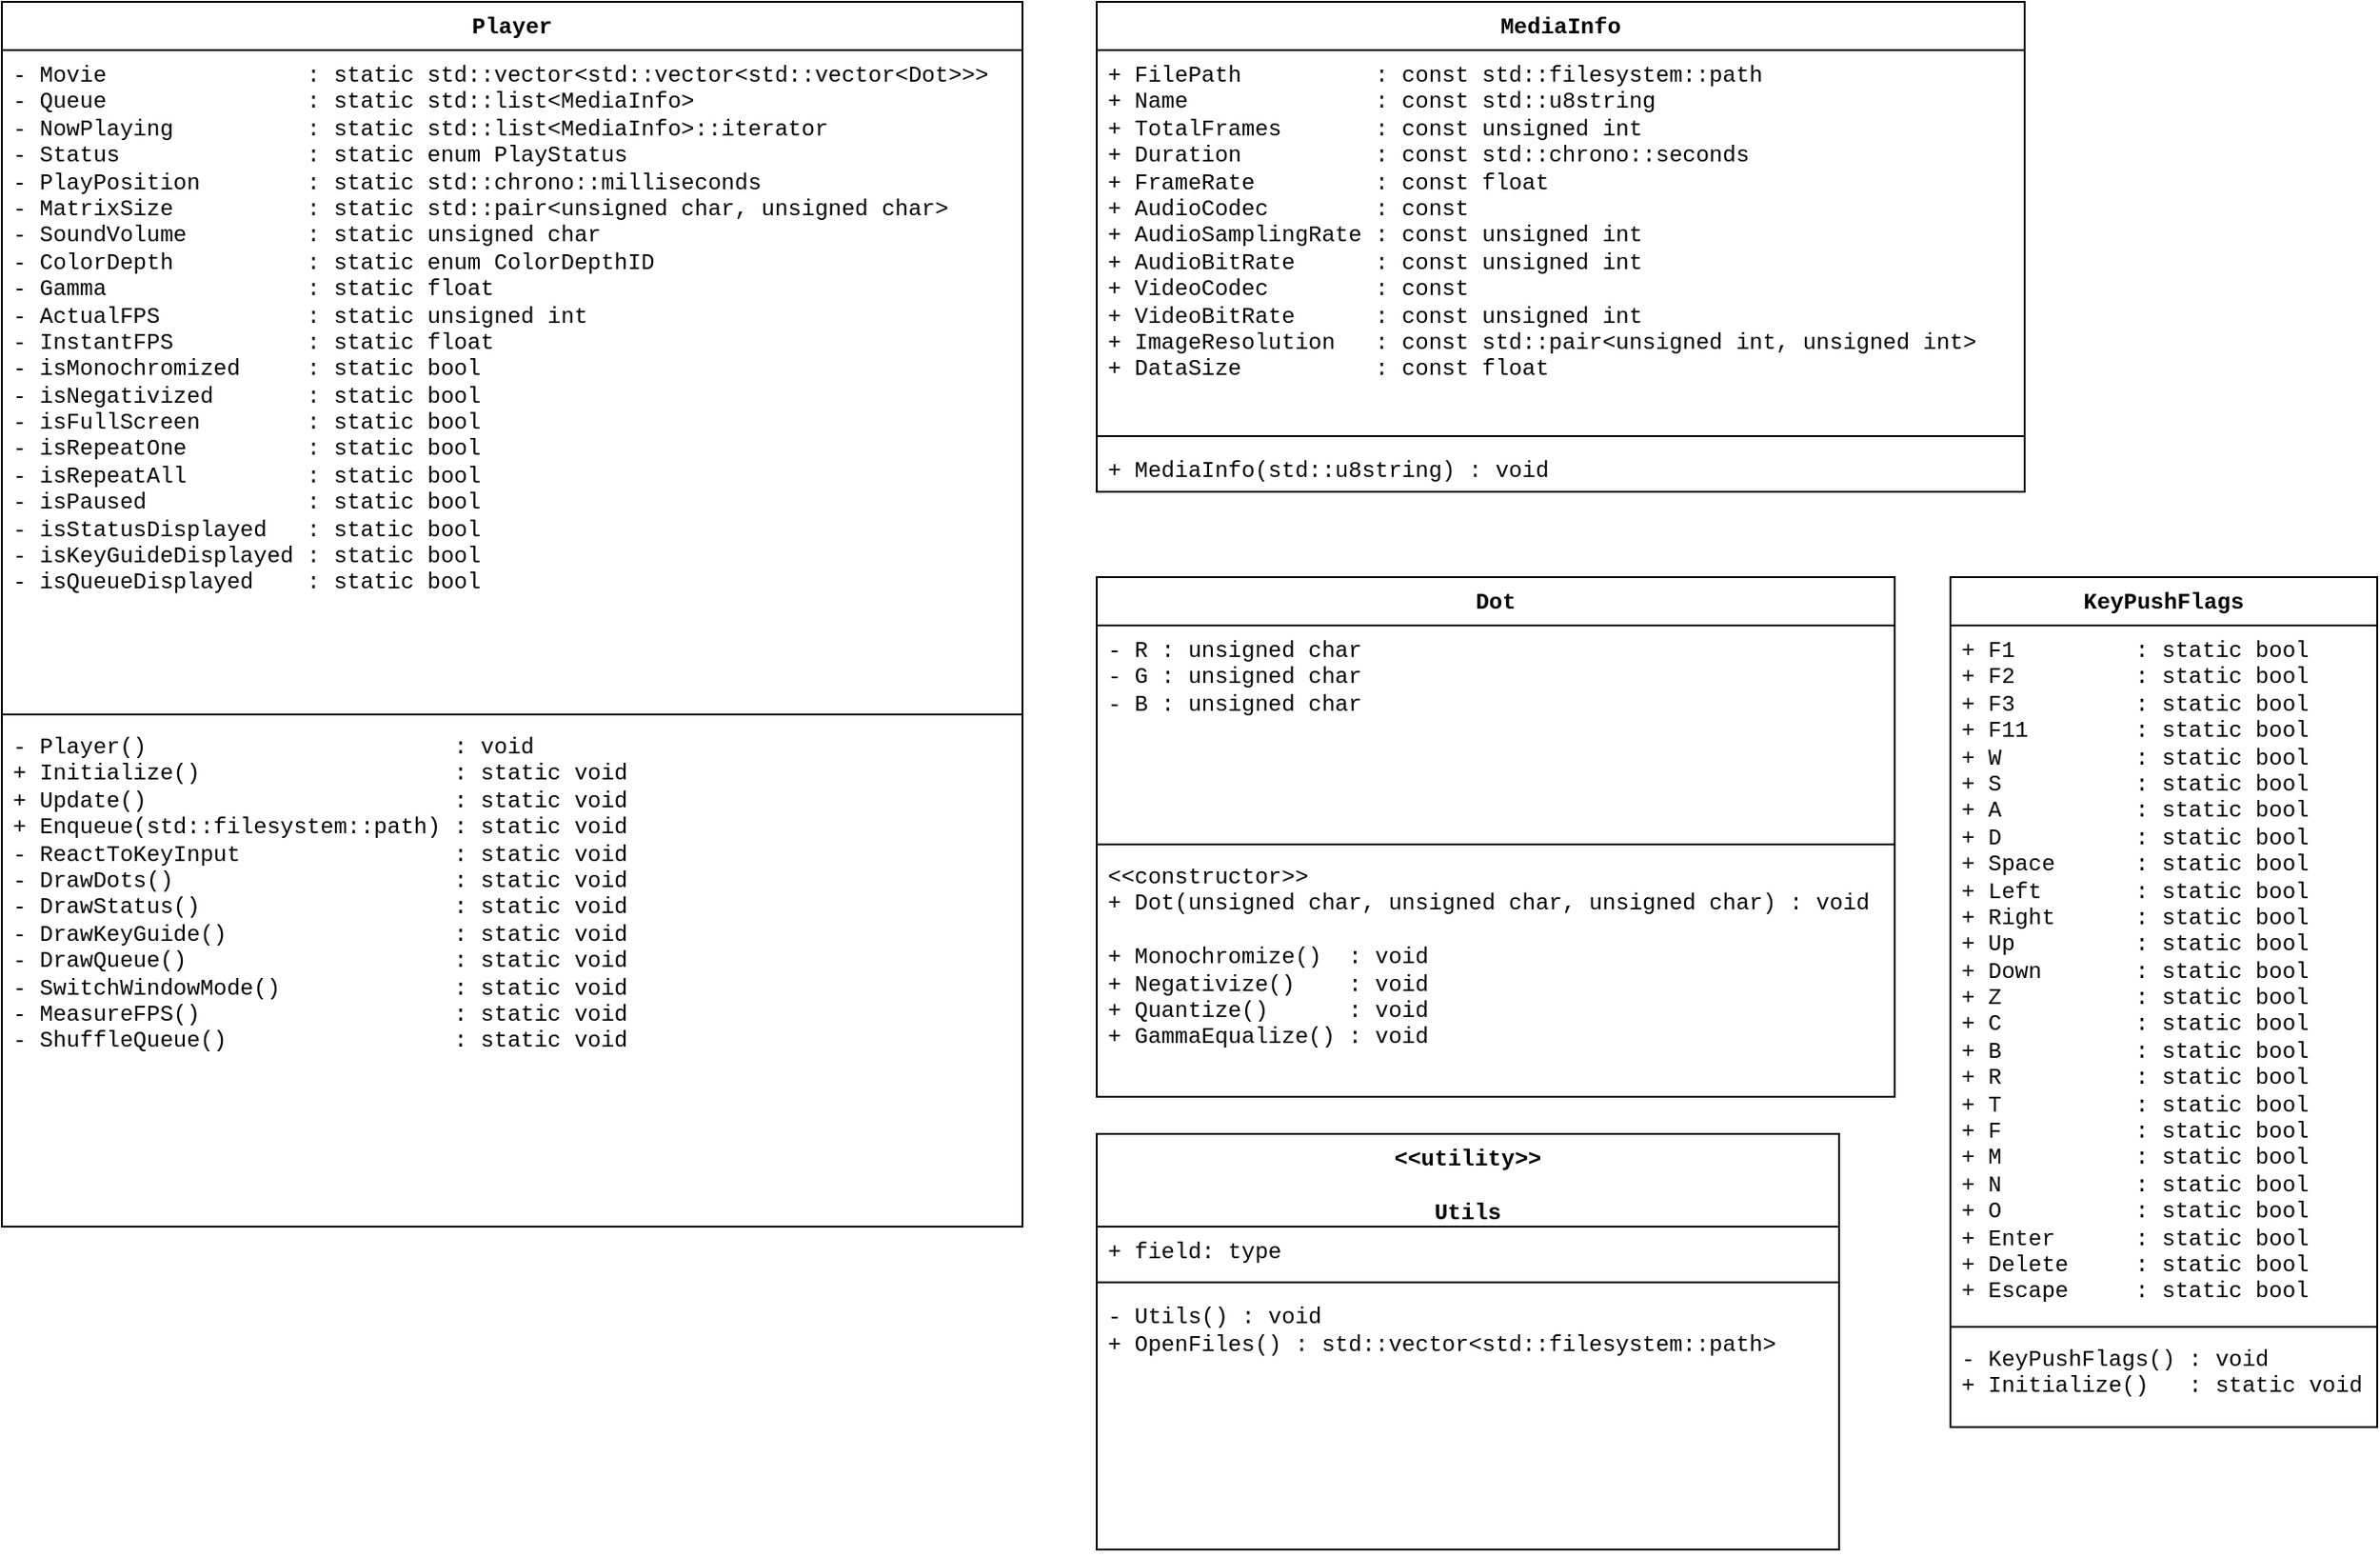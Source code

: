 <mxfile version="21.5.1" type="device">
  <diagram name="ページ1" id="RuYHagftPxLtHA9Mro0g">
    <mxGraphModel dx="1418" dy="828" grid="1" gridSize="10" guides="1" tooltips="1" connect="1" arrows="1" fold="1" page="1" pageScale="1" pageWidth="827" pageHeight="1169" math="0" shadow="0">
      <root>
        <mxCell id="0" />
        <mxCell id="1" parent="0" />
        <mxCell id="6kSdBfVFSFCKMOsitOe4-5" value="Player" style="swimlane;fontStyle=1;align=center;verticalAlign=top;childLayout=stackLayout;horizontal=1;startSize=26;horizontalStack=0;resizeParent=1;resizeParentMax=0;resizeLast=0;collapsible=1;marginBottom=0;whiteSpace=wrap;html=1;fontFamily=Courier New;" parent="1" vertex="1">
          <mxGeometry x="20" y="30" width="550" height="660" as="geometry" />
        </mxCell>
        <mxCell id="6kSdBfVFSFCKMOsitOe4-6" value="- Movie&amp;nbsp; &amp;nbsp; &amp;nbsp; &amp;nbsp; &amp;nbsp; &amp;nbsp; &amp;nbsp; &amp;nbsp;: static std::vector&amp;lt;std::vector&amp;lt;std::vector&amp;lt;Dot&amp;gt;&amp;gt;&amp;gt;&lt;br&gt;- Queue&amp;nbsp; &amp;nbsp; &amp;nbsp; &amp;nbsp; &amp;nbsp; &amp;nbsp; &amp;nbsp; &amp;nbsp;: static std::list&amp;lt;MediaInfo&amp;gt;&lt;br&gt;- NowPlaying&amp;nbsp; &amp;nbsp; &amp;nbsp; &amp;nbsp; &amp;nbsp; : static std::list&amp;lt;MediaInfo&amp;gt;::iterator&lt;br&gt;- Status&amp;nbsp; &amp;nbsp; &amp;nbsp; &amp;nbsp; &amp;nbsp; &amp;nbsp; &amp;nbsp; : static enum PlayStatus&lt;br&gt;- PlayPosition&amp;nbsp; &amp;nbsp; &amp;nbsp; &amp;nbsp; : static std::chrono::milliseconds&lt;br&gt;- MatrixSize&amp;nbsp; &amp;nbsp; &amp;nbsp; &amp;nbsp; &amp;nbsp; : static std::pair&amp;lt;unsigned char, unsigned char&amp;gt;&lt;br&gt;- SoundVolume&amp;nbsp; &amp;nbsp; &amp;nbsp; &amp;nbsp; &amp;nbsp;: static unsigned char&lt;br&gt;- ColorDepth&amp;nbsp; &amp;nbsp; &amp;nbsp; &amp;nbsp; &amp;nbsp; : static enum ColorDepthID&lt;br&gt;- Gamma&amp;nbsp; &amp;nbsp; &amp;nbsp; &amp;nbsp; &amp;nbsp; &amp;nbsp; &amp;nbsp; &amp;nbsp;: static float&lt;br&gt;- ActualFPS&amp;nbsp; &amp;nbsp; &amp;nbsp; &amp;nbsp; &amp;nbsp; &amp;nbsp;: static unsigned int&lt;br&gt;- InstantFPS&amp;nbsp; &amp;nbsp; &amp;nbsp; &amp;nbsp; &amp;nbsp; : static float&lt;br&gt;- isMonochromized&amp;nbsp; &amp;nbsp; &amp;nbsp;: static bool&lt;br&gt;- isNegativized&amp;nbsp; &amp;nbsp; &amp;nbsp; &amp;nbsp;: static bool&lt;br&gt;- isFullScreen&amp;nbsp; &amp;nbsp; &amp;nbsp; &amp;nbsp; : static bool&lt;br&gt;- isRepeatOne&amp;nbsp; &amp;nbsp; &amp;nbsp; &amp;nbsp; &amp;nbsp;: static bool&lt;br&gt;- isRepeatAll&amp;nbsp; &amp;nbsp; &amp;nbsp; &amp;nbsp; &amp;nbsp;: static bool&lt;br&gt;- isPaused&amp;nbsp; &amp;nbsp; &amp;nbsp; &amp;nbsp; &amp;nbsp; &amp;nbsp; : static bool&lt;br&gt;- isStatusDisplayed&amp;nbsp; &amp;nbsp;: static bool&lt;br&gt;- isKeyGuideDisplayed : static bool&lt;br&gt;- isQueueDisplayed&amp;nbsp; &amp;nbsp; : static bool" style="text;strokeColor=none;fillColor=none;align=left;verticalAlign=top;spacingLeft=4;spacingRight=4;overflow=hidden;rotatable=0;points=[[0,0.5],[1,0.5]];portConstraint=eastwest;whiteSpace=wrap;html=1;fontFamily=Courier New;" parent="6kSdBfVFSFCKMOsitOe4-5" vertex="1">
          <mxGeometry y="26" width="550" height="354" as="geometry" />
        </mxCell>
        <mxCell id="6kSdBfVFSFCKMOsitOe4-7" value="" style="line;strokeWidth=1;fillColor=none;align=left;verticalAlign=middle;spacingTop=-1;spacingLeft=3;spacingRight=3;rotatable=0;labelPosition=right;points=[];portConstraint=eastwest;strokeColor=inherit;fontFamily=Courier New;" parent="6kSdBfVFSFCKMOsitOe4-5" vertex="1">
          <mxGeometry y="380" width="550" height="8" as="geometry" />
        </mxCell>
        <mxCell id="6kSdBfVFSFCKMOsitOe4-8" value="- Player()&amp;nbsp; &amp;nbsp; &amp;nbsp; &amp;nbsp; &amp;nbsp; &amp;nbsp; &amp;nbsp; &amp;nbsp; &amp;nbsp; &amp;nbsp; &amp;nbsp; &amp;nbsp;: void&lt;br&gt;+ Initialize()&amp;nbsp; &amp;nbsp; &amp;nbsp; &amp;nbsp; &amp;nbsp; &amp;nbsp; &amp;nbsp; &amp;nbsp; &amp;nbsp; &amp;nbsp;: static void&lt;br&gt;+ Update()&amp;nbsp; &amp;nbsp; &amp;nbsp; &amp;nbsp; &amp;nbsp; &amp;nbsp; &amp;nbsp; &amp;nbsp; &amp;nbsp; &amp;nbsp; &amp;nbsp; &amp;nbsp;: static void&lt;br&gt;+ Enqueue(std::filesystem::path) : static void&lt;br&gt;- ReactToKeyInput&amp;nbsp; &amp;nbsp; &amp;nbsp; &amp;nbsp; &amp;nbsp; &amp;nbsp; &amp;nbsp; &amp;nbsp; : static void&lt;br&gt;- DrawDots()&amp;nbsp; &amp;nbsp; &amp;nbsp; &amp;nbsp; &amp;nbsp; &amp;nbsp; &amp;nbsp; &amp;nbsp; &amp;nbsp; &amp;nbsp; &amp;nbsp;: static void&lt;br&gt;- DrawStatus()&amp;nbsp; &amp;nbsp; &amp;nbsp; &amp;nbsp; &amp;nbsp; &amp;nbsp; &amp;nbsp; &amp;nbsp; &amp;nbsp; &amp;nbsp;: static void&lt;br&gt;- DrawKeyGuide()&amp;nbsp; &amp;nbsp; &amp;nbsp; &amp;nbsp; &amp;nbsp; &amp;nbsp; &amp;nbsp; &amp;nbsp; &amp;nbsp;: static void&lt;br&gt;- DrawQueue()&amp;nbsp; &amp;nbsp; &amp;nbsp; &amp;nbsp; &amp;nbsp; &amp;nbsp; &amp;nbsp; &amp;nbsp; &amp;nbsp; &amp;nbsp; : static void&lt;br&gt;- SwitchWindowMode()&amp;nbsp; &amp;nbsp; &amp;nbsp; &amp;nbsp; &amp;nbsp; &amp;nbsp; &amp;nbsp;: static void&lt;br&gt;- MeasureFPS()&amp;nbsp; &amp;nbsp; &amp;nbsp; &amp;nbsp; &amp;nbsp; &amp;nbsp; &amp;nbsp; &amp;nbsp; &amp;nbsp; &amp;nbsp;: static void&lt;br&gt;- ShuffleQueue()&amp;nbsp; &amp;nbsp; &amp;nbsp; &amp;nbsp; &amp;nbsp; &amp;nbsp; &amp;nbsp; &amp;nbsp; &amp;nbsp;: static void" style="text;strokeColor=none;fillColor=none;align=left;verticalAlign=top;spacingLeft=4;spacingRight=4;overflow=hidden;rotatable=0;points=[[0,0.5],[1,0.5]];portConstraint=eastwest;whiteSpace=wrap;html=1;fontFamily=Courier New;" parent="6kSdBfVFSFCKMOsitOe4-5" vertex="1">
          <mxGeometry y="388" width="550" height="272" as="geometry" />
        </mxCell>
        <mxCell id="6kSdBfVFSFCKMOsitOe4-13" value="Dot" style="swimlane;fontStyle=1;align=center;verticalAlign=top;childLayout=stackLayout;horizontal=1;startSize=26;horizontalStack=0;resizeParent=1;resizeParentMax=0;resizeLast=0;collapsible=1;marginBottom=0;whiteSpace=wrap;html=1;fontFamily=Courier New;" parent="1" vertex="1">
          <mxGeometry x="610" y="340" width="430" height="280" as="geometry" />
        </mxCell>
        <mxCell id="6kSdBfVFSFCKMOsitOe4-14" value="- R : unsigned char&lt;br&gt;- G : unsigned char&lt;br&gt;- B : unsigned char" style="text;strokeColor=none;fillColor=none;align=left;verticalAlign=top;spacingLeft=4;spacingRight=4;overflow=hidden;rotatable=0;points=[[0,0.5],[1,0.5]];portConstraint=eastwest;whiteSpace=wrap;html=1;fontFamily=Courier New;" parent="6kSdBfVFSFCKMOsitOe4-13" vertex="1">
          <mxGeometry y="26" width="430" height="114" as="geometry" />
        </mxCell>
        <mxCell id="6kSdBfVFSFCKMOsitOe4-15" value="" style="line;strokeWidth=1;fillColor=none;align=left;verticalAlign=middle;spacingTop=-1;spacingLeft=3;spacingRight=3;rotatable=0;labelPosition=right;points=[];portConstraint=eastwest;strokeColor=inherit;fontFamily=Courier New;" parent="6kSdBfVFSFCKMOsitOe4-13" vertex="1">
          <mxGeometry y="140" width="430" height="8" as="geometry" />
        </mxCell>
        <mxCell id="6kSdBfVFSFCKMOsitOe4-16" value="&amp;lt;&amp;lt;constructor&amp;gt;&amp;gt;&lt;br&gt;+ Dot(unsigned char, unsigned char, unsigned char) : void&lt;br&gt;&lt;br&gt;+ Monochromize()&amp;nbsp; : void&lt;br&gt;+ Negativize()&amp;nbsp; &amp;nbsp; : void&lt;br&gt;+ Quantize()&amp;nbsp; &amp;nbsp; &amp;nbsp; : void&lt;br&gt;+ GammaEqualize() : void" style="text;strokeColor=none;fillColor=none;align=left;verticalAlign=top;spacingLeft=4;spacingRight=4;overflow=hidden;rotatable=0;points=[[0,0.5],[1,0.5]];portConstraint=eastwest;whiteSpace=wrap;html=1;fontFamily=Courier New;" parent="6kSdBfVFSFCKMOsitOe4-13" vertex="1">
          <mxGeometry y="148" width="430" height="132" as="geometry" />
        </mxCell>
        <mxCell id="6kSdBfVFSFCKMOsitOe4-25" value="KeyPushFlags" style="swimlane;fontStyle=1;align=center;verticalAlign=top;childLayout=stackLayout;horizontal=1;startSize=26;horizontalStack=0;resizeParent=1;resizeParentMax=0;resizeLast=0;collapsible=1;marginBottom=0;whiteSpace=wrap;html=1;fontFamily=Courier New;" parent="1" vertex="1">
          <mxGeometry x="1070" y="340" width="230" height="458" as="geometry" />
        </mxCell>
        <mxCell id="6kSdBfVFSFCKMOsitOe4-26" value="+ F1&amp;nbsp; &amp;nbsp; &amp;nbsp; &amp;nbsp; &amp;nbsp;: static bool&lt;br&gt;+ F2&amp;nbsp; &amp;nbsp; &amp;nbsp; &amp;nbsp; &amp;nbsp;: static bool&lt;br&gt;+ F3&amp;nbsp; &amp;nbsp; &amp;nbsp; &amp;nbsp; &amp;nbsp;: static bool&lt;br&gt;+ F11&amp;nbsp; &amp;nbsp; &amp;nbsp; &amp;nbsp; : static bool&lt;br&gt;+ W&amp;nbsp; &amp;nbsp; &amp;nbsp; &amp;nbsp; &amp;nbsp; : static bool&lt;br&gt;+ S&amp;nbsp; &amp;nbsp; &amp;nbsp; &amp;nbsp; &amp;nbsp; : static bool&lt;br&gt;+ A&amp;nbsp; &amp;nbsp; &amp;nbsp; &amp;nbsp; &amp;nbsp; : static bool&lt;br&gt;+ D&amp;nbsp; &amp;nbsp; &amp;nbsp; &amp;nbsp; &amp;nbsp; : static bool&lt;br&gt;+ Space&amp;nbsp; &amp;nbsp; &amp;nbsp; : static bool&lt;br&gt;+ Left&amp;nbsp; &amp;nbsp; &amp;nbsp; &amp;nbsp;: static bool&lt;br&gt;+ Right&amp;nbsp; &amp;nbsp; &amp;nbsp; : static bool&lt;br&gt;+ Up&amp;nbsp; &amp;nbsp; &amp;nbsp; &amp;nbsp; &amp;nbsp;: static bool&lt;br&gt;+ Down&amp;nbsp; &amp;nbsp; &amp;nbsp; &amp;nbsp;: static bool&lt;br&gt;+ Z&amp;nbsp; &amp;nbsp; &amp;nbsp; &amp;nbsp; &amp;nbsp; : static bool&lt;br&gt;+ C&amp;nbsp; &amp;nbsp; &amp;nbsp; &amp;nbsp;&amp;nbsp; &amp;nbsp;: static bool&lt;br&gt;+ B&amp;nbsp; &amp;nbsp; &amp;nbsp; &amp;nbsp; &amp;nbsp; : static bool&lt;br&gt;+ R&amp;nbsp; &amp;nbsp; &amp;nbsp; &amp;nbsp; &amp;nbsp; : static bool&lt;br&gt;+ T&amp;nbsp; &amp;nbsp; &amp;nbsp; &amp;nbsp; &amp;nbsp; : static bool&amp;nbsp;&lt;br&gt;+ F&amp;nbsp; &amp;nbsp; &amp;nbsp; &amp;nbsp; &amp;nbsp; : static bool&lt;br&gt;+ M&amp;nbsp; &amp;nbsp; &amp;nbsp; &amp;nbsp; &amp;nbsp; : static bool&lt;br&gt;+ N&amp;nbsp; &amp;nbsp; &amp;nbsp; &amp;nbsp; &amp;nbsp; : static bool&lt;br&gt;+ O&amp;nbsp; &amp;nbsp; &amp;nbsp; &amp;nbsp; &amp;nbsp; : static bool&lt;br&gt;+ Enter&amp;nbsp; &amp;nbsp; &amp;nbsp; : static bool&lt;br&gt;+ Delete&amp;nbsp; &amp;nbsp; &amp;nbsp;: static bool&lt;br&gt;+ Escape&amp;nbsp; &amp;nbsp; &amp;nbsp;: static bool" style="text;strokeColor=none;fillColor=none;align=left;verticalAlign=top;spacingLeft=4;spacingRight=4;overflow=hidden;rotatable=0;points=[[0,0.5],[1,0.5]];portConstraint=eastwest;whiteSpace=wrap;html=1;fontFamily=Courier New;" parent="6kSdBfVFSFCKMOsitOe4-25" vertex="1">
          <mxGeometry y="26" width="230" height="374" as="geometry" />
        </mxCell>
        <mxCell id="6kSdBfVFSFCKMOsitOe4-27" value="" style="line;strokeWidth=1;fillColor=none;align=left;verticalAlign=middle;spacingTop=-1;spacingLeft=3;spacingRight=3;rotatable=0;labelPosition=right;points=[];portConstraint=eastwest;strokeColor=inherit;fontFamily=Courier New;" parent="6kSdBfVFSFCKMOsitOe4-25" vertex="1">
          <mxGeometry y="400" width="230" height="8" as="geometry" />
        </mxCell>
        <mxCell id="6kSdBfVFSFCKMOsitOe4-28" value="- KeyPushFlags() : void&lt;br&gt;+ Initialize()&amp;nbsp; &amp;nbsp;: static void" style="text;strokeColor=none;fillColor=none;align=left;verticalAlign=top;spacingLeft=4;spacingRight=4;overflow=hidden;rotatable=0;points=[[0,0.5],[1,0.5]];portConstraint=eastwest;whiteSpace=wrap;html=1;fontFamily=Courier New;" parent="6kSdBfVFSFCKMOsitOe4-25" vertex="1">
          <mxGeometry y="408" width="230" height="50" as="geometry" />
        </mxCell>
        <mxCell id="6kSdBfVFSFCKMOsitOe4-30" value="MediaInfo" style="swimlane;fontStyle=1;align=center;verticalAlign=top;childLayout=stackLayout;horizontal=1;startSize=26;horizontalStack=0;resizeParent=1;resizeParentMax=0;resizeLast=0;collapsible=1;marginBottom=0;whiteSpace=wrap;html=1;fontFamily=Courier New;" parent="1" vertex="1">
          <mxGeometry x="610" y="30" width="500" height="264" as="geometry" />
        </mxCell>
        <mxCell id="6kSdBfVFSFCKMOsitOe4-31" value="&lt;font&gt;+ FilePath&amp;nbsp; &amp;nbsp; &amp;nbsp; &amp;nbsp; &amp;nbsp; : const std::filesystem::path&lt;br style=&quot;border-color: var(--border-color);&quot;&gt;+ Name&amp;nbsp; &amp;nbsp; &amp;nbsp; &amp;nbsp; &amp;nbsp; &amp;nbsp; &amp;nbsp; : const std::u8string&lt;br style=&quot;border-color: var(--border-color);&quot;&gt;+ TotalFrames&amp;nbsp; &amp;nbsp; &amp;nbsp; &amp;nbsp;: const unsigned int&lt;br style=&quot;border-color: var(--border-color);&quot;&gt;+ Duration&amp;nbsp; &amp;nbsp; &amp;nbsp; &amp;nbsp; &amp;nbsp; : const std::chrono::seconds&lt;br style=&quot;border-color: var(--border-color);&quot;&gt;+ FrameRate&amp;nbsp; &amp;nbsp; &amp;nbsp; &amp;nbsp; &amp;nbsp;: const float&lt;br style=&quot;border-color: var(--border-color);&quot;&gt;+ AudioCodec&amp;nbsp; &amp;nbsp; &amp;nbsp; &amp;nbsp; : const&lt;br style=&quot;border-color: var(--border-color);&quot;&gt;+ AudioSamplingRate : const unsigned int&lt;br style=&quot;border-color: var(--border-color);&quot;&gt;+ AudioBitRate&amp;nbsp; &amp;nbsp; &amp;nbsp; : const unsigned int&lt;br style=&quot;border-color: var(--border-color);&quot;&gt;+ VideoCodec&amp;nbsp; &amp;nbsp; &amp;nbsp; &amp;nbsp; : const&lt;br style=&quot;border-color: var(--border-color);&quot;&gt;+ VideoBitRate&amp;nbsp; &amp;nbsp; &amp;nbsp; : const unsigned int&lt;br style=&quot;border-color: var(--border-color);&quot;&gt;+ ImageResolution&amp;nbsp; &amp;nbsp;: const std::pair&amp;lt;unsigned int, unsigned int&amp;gt;&lt;br style=&quot;border-color: var(--border-color);&quot;&gt;+ DataSize&amp;nbsp; &amp;nbsp; &amp;nbsp; &amp;nbsp; &amp;nbsp; : const float&lt;/font&gt;" style="text;strokeColor=none;fillColor=none;align=left;verticalAlign=top;spacingLeft=4;spacingRight=4;overflow=hidden;rotatable=0;points=[[0,0.5],[1,0.5]];portConstraint=eastwest;whiteSpace=wrap;html=1;fontFamily=Courier New;" parent="6kSdBfVFSFCKMOsitOe4-30" vertex="1">
          <mxGeometry y="26" width="500" height="204" as="geometry" />
        </mxCell>
        <mxCell id="6kSdBfVFSFCKMOsitOe4-32" value="" style="line;strokeWidth=1;fillColor=none;align=left;verticalAlign=middle;spacingTop=-1;spacingLeft=3;spacingRight=3;rotatable=0;labelPosition=right;points=[];portConstraint=eastwest;strokeColor=inherit;" parent="6kSdBfVFSFCKMOsitOe4-30" vertex="1">
          <mxGeometry y="230" width="500" height="8" as="geometry" />
        </mxCell>
        <mxCell id="6kSdBfVFSFCKMOsitOe4-33" value="&lt;font face=&quot;Courier New&quot;&gt;+ MediaInfo(std::u8string) : void&lt;/font&gt;" style="text;strokeColor=none;fillColor=none;align=left;verticalAlign=top;spacingLeft=4;spacingRight=4;overflow=hidden;rotatable=0;points=[[0,0.5],[1,0.5]];portConstraint=eastwest;whiteSpace=wrap;html=1;" parent="6kSdBfVFSFCKMOsitOe4-30" vertex="1">
          <mxGeometry y="238" width="500" height="26" as="geometry" />
        </mxCell>
        <mxCell id="6kSdBfVFSFCKMOsitOe4-34" value="&amp;lt;&amp;lt;utility&amp;gt;&amp;gt;&lt;br&gt;&lt;br&gt;Utils" style="swimlane;fontStyle=1;align=center;verticalAlign=top;childLayout=stackLayout;horizontal=1;startSize=50;horizontalStack=0;resizeParent=1;resizeParentMax=0;resizeLast=0;collapsible=1;marginBottom=0;whiteSpace=wrap;html=1;fontFamily=Courier New;" parent="1" vertex="1">
          <mxGeometry x="610" y="640" width="400" height="224" as="geometry" />
        </mxCell>
        <mxCell id="6kSdBfVFSFCKMOsitOe4-35" value="&lt;font&gt;+ field: type&lt;/font&gt;" style="text;strokeColor=none;fillColor=none;align=left;verticalAlign=top;spacingLeft=4;spacingRight=4;overflow=hidden;rotatable=0;points=[[0,0.5],[1,0.5]];portConstraint=eastwest;whiteSpace=wrap;html=1;fontFamily=Courier New;" parent="6kSdBfVFSFCKMOsitOe4-34" vertex="1">
          <mxGeometry y="50" width="400" height="26" as="geometry" />
        </mxCell>
        <mxCell id="6kSdBfVFSFCKMOsitOe4-36" value="" style="line;strokeWidth=1;fillColor=none;align=left;verticalAlign=middle;spacingTop=-1;spacingLeft=3;spacingRight=3;rotatable=0;labelPosition=right;points=[];portConstraint=eastwest;strokeColor=inherit;" parent="6kSdBfVFSFCKMOsitOe4-34" vertex="1">
          <mxGeometry y="76" width="400" height="8" as="geometry" />
        </mxCell>
        <mxCell id="6kSdBfVFSFCKMOsitOe4-37" value="&lt;font face=&quot;Courier New&quot;&gt;- Utils() : void&lt;br&gt;+ OpenFiles() : std::vector&amp;lt;std::filesystem::path&amp;gt;&lt;br&gt;&lt;/font&gt;" style="text;strokeColor=none;fillColor=none;align=left;verticalAlign=top;spacingLeft=4;spacingRight=4;overflow=hidden;rotatable=0;points=[[0,0.5],[1,0.5]];portConstraint=eastwest;whiteSpace=wrap;html=1;" parent="6kSdBfVFSFCKMOsitOe4-34" vertex="1">
          <mxGeometry y="84" width="400" height="140" as="geometry" />
        </mxCell>
      </root>
    </mxGraphModel>
  </diagram>
</mxfile>
